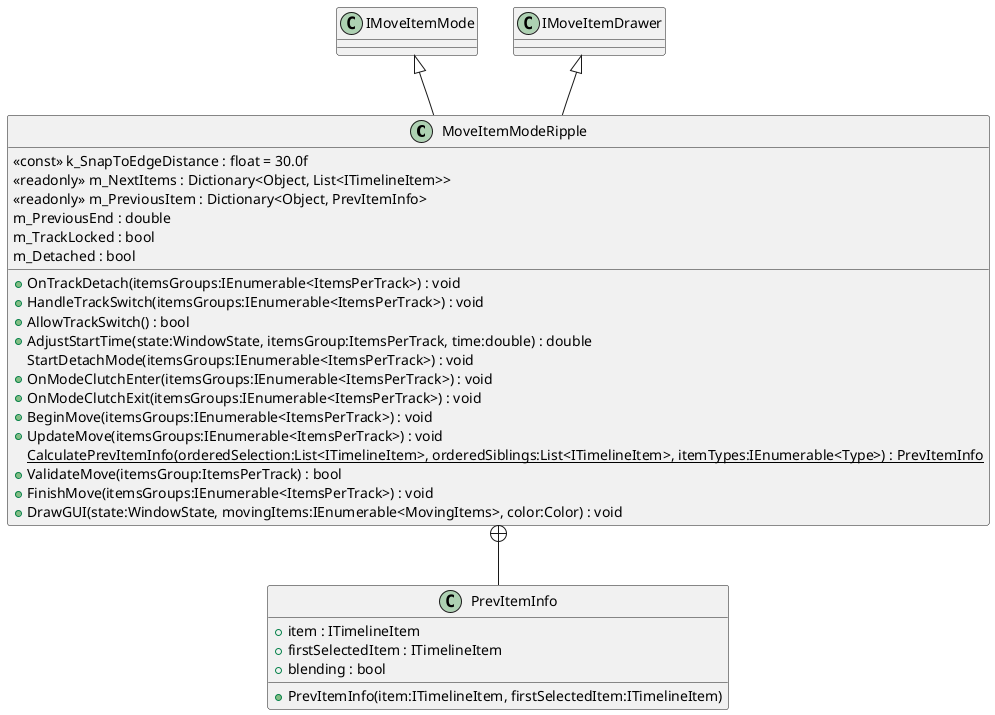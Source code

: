 @startuml
class MoveItemModeRipple {
    <<const>> k_SnapToEdgeDistance : float = 30.0f
    <<readonly>> m_NextItems : Dictionary<Object, List<ITimelineItem>>
    <<readonly>> m_PreviousItem : Dictionary<Object, PrevItemInfo>
    m_PreviousEnd : double
    m_TrackLocked : bool
    m_Detached : bool
    + OnTrackDetach(itemsGroups:IEnumerable<ItemsPerTrack>) : void
    + HandleTrackSwitch(itemsGroups:IEnumerable<ItemsPerTrack>) : void
    + AllowTrackSwitch() : bool
    + AdjustStartTime(state:WindowState, itemsGroup:ItemsPerTrack, time:double) : double
    StartDetachMode(itemsGroups:IEnumerable<ItemsPerTrack>) : void
    + OnModeClutchEnter(itemsGroups:IEnumerable<ItemsPerTrack>) : void
    + OnModeClutchExit(itemsGroups:IEnumerable<ItemsPerTrack>) : void
    + BeginMove(itemsGroups:IEnumerable<ItemsPerTrack>) : void
    + UpdateMove(itemsGroups:IEnumerable<ItemsPerTrack>) : void
    {static} CalculatePrevItemInfo(orderedSelection:List<ITimelineItem>, orderedSiblings:List<ITimelineItem>, itemTypes:IEnumerable<Type>) : PrevItemInfo
    + ValidateMove(itemsGroup:ItemsPerTrack) : bool
    + FinishMove(itemsGroups:IEnumerable<ItemsPerTrack>) : void
    + DrawGUI(state:WindowState, movingItems:IEnumerable<MovingItems>, color:Color) : void
}
class PrevItemInfo {
    + item : ITimelineItem
    + firstSelectedItem : ITimelineItem
    + blending : bool
    + PrevItemInfo(item:ITimelineItem, firstSelectedItem:ITimelineItem)
}
IMoveItemMode <|-- MoveItemModeRipple
IMoveItemDrawer <|-- MoveItemModeRipple
MoveItemModeRipple +-- PrevItemInfo
@enduml
